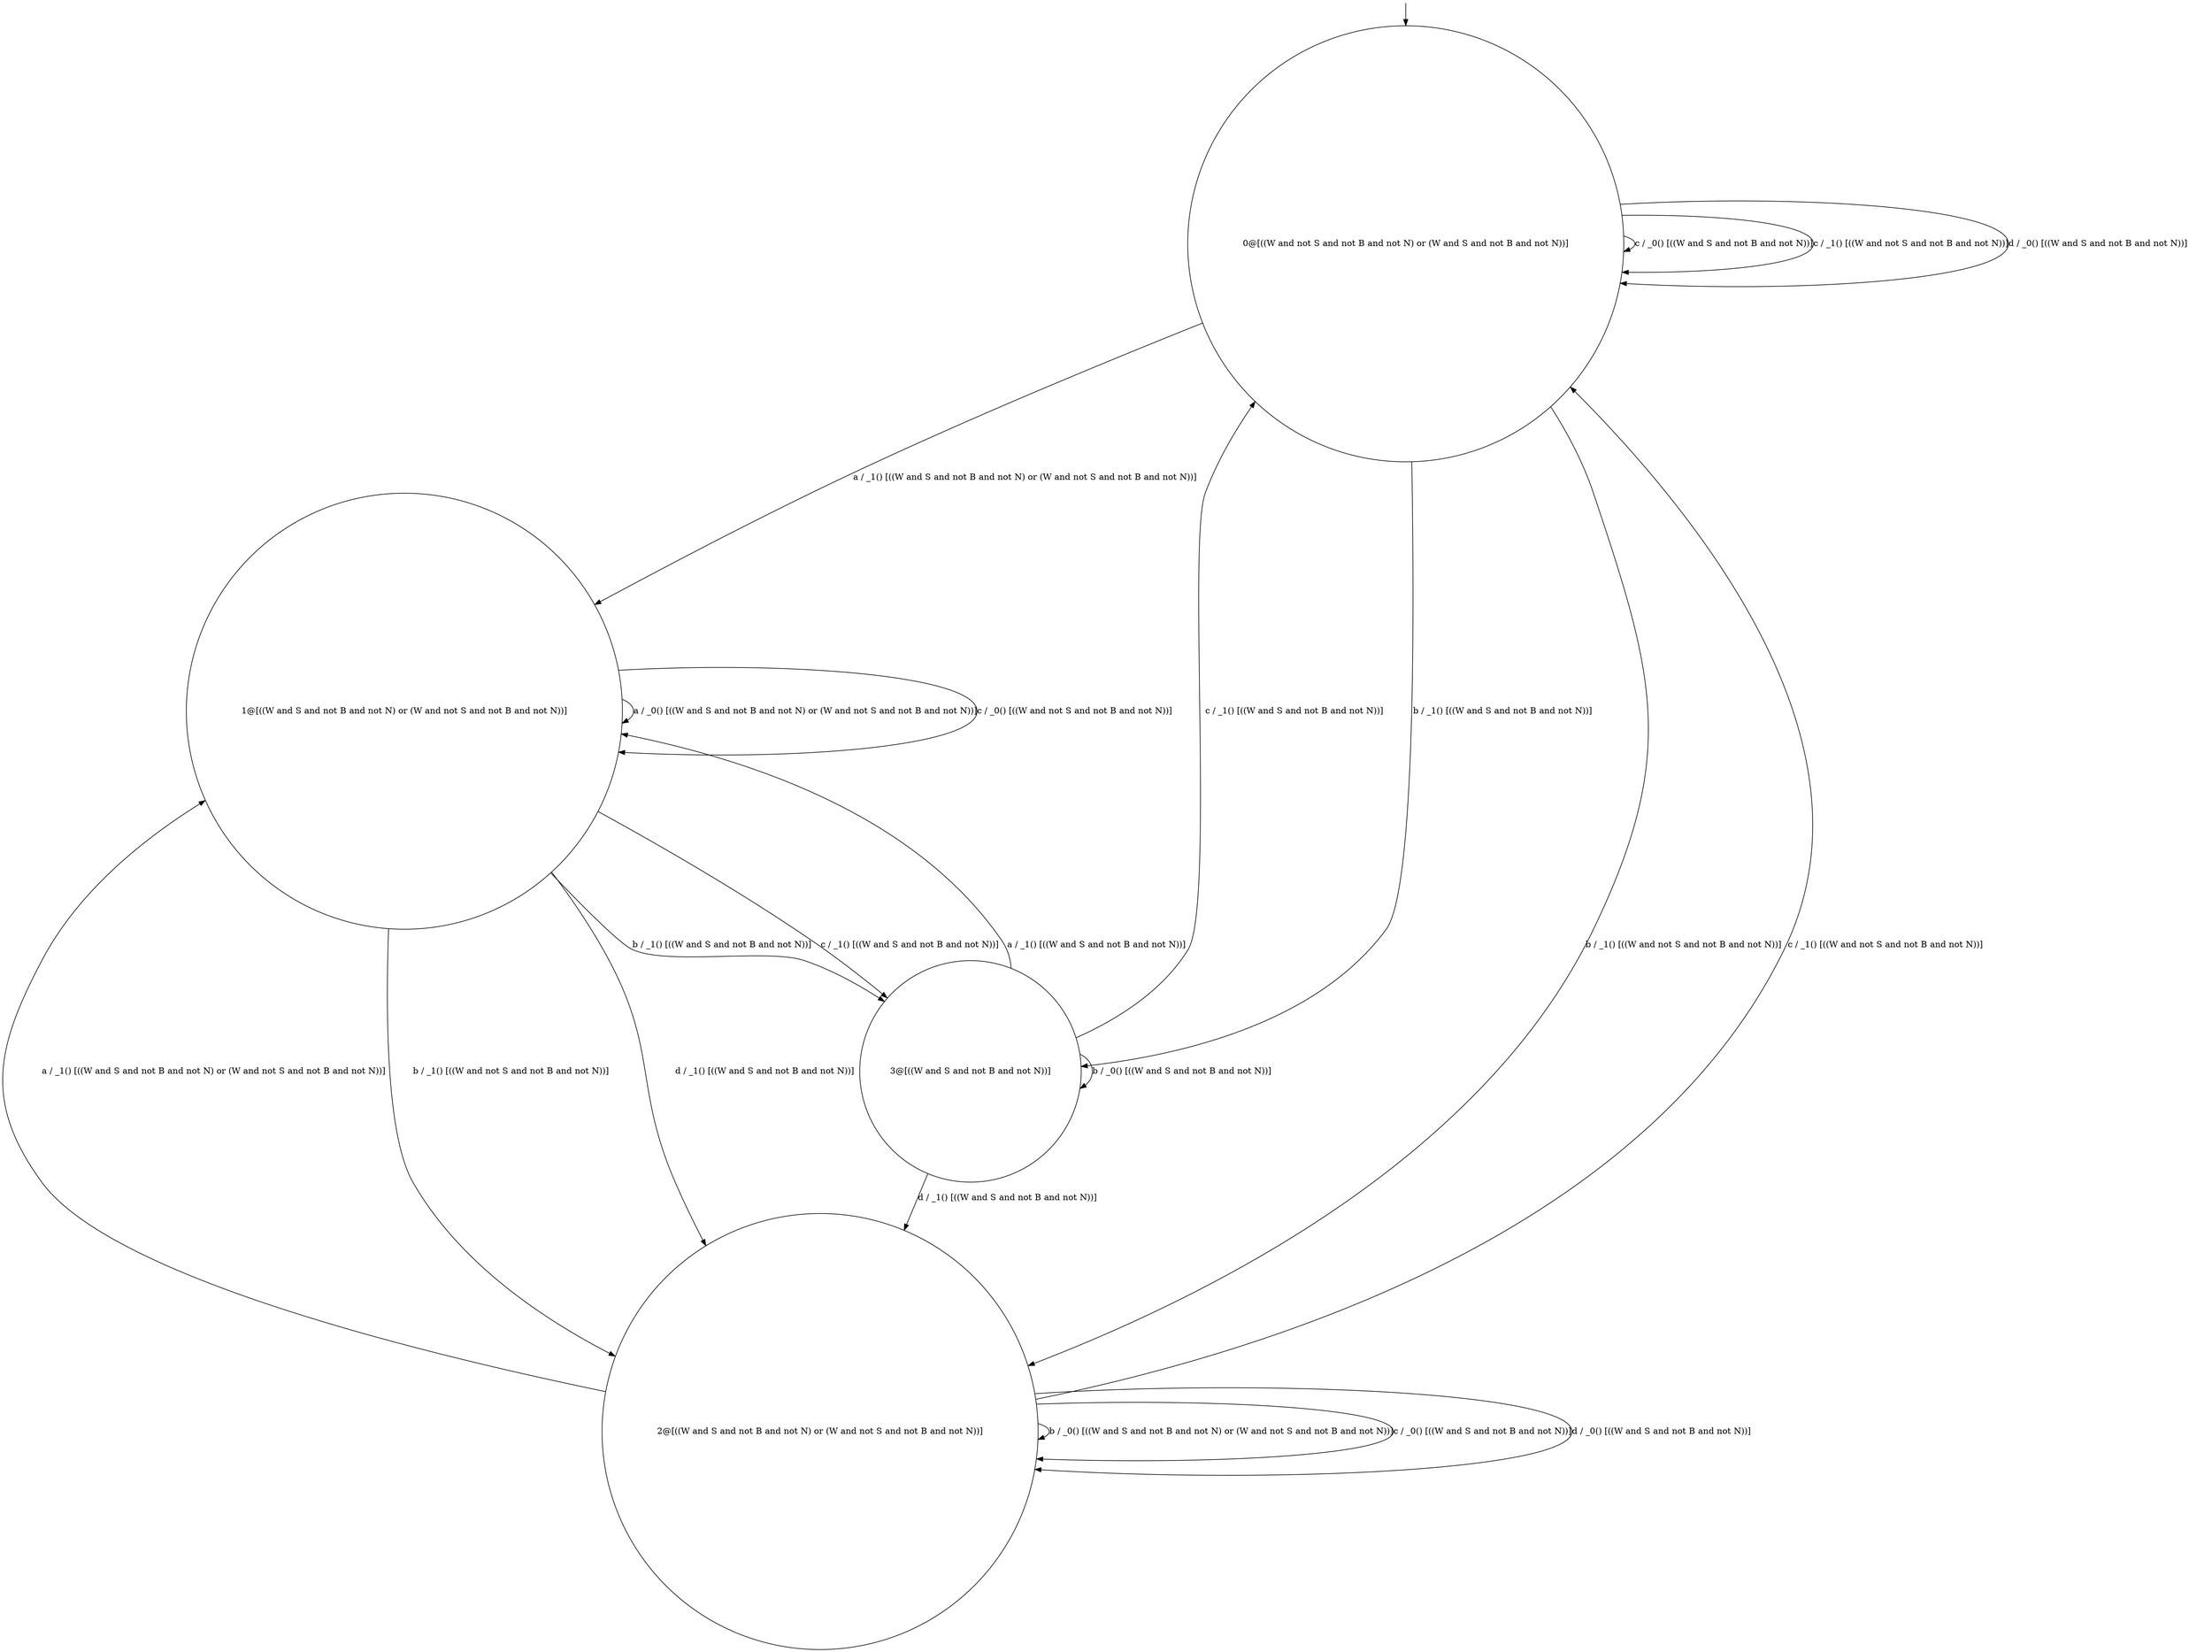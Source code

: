 digraph g {
	edge [lblstyle="above, sloped"];
	s0 [shape="circle" label="0@[((W and not S and not B and not N) or (W and S and not B and not N))]"];
	s1 [shape="circle" label="1@[((W and S and not B and not N) or (W and not S and not B and not N))]"];
	s2 [shape="circle" label="2@[((W and S and not B and not N) or (W and not S and not B and not N))]"];
	s3 [shape="circle" label="3@[((W and S and not B and not N))]"];
	s0 -> s1 [label="a / _1() [((W and S and not B and not N) or (W and not S and not B and not N))]"];
	s0 -> s2 [label="b / _1() [((W and not S and not B and not N))]"];
	s0 -> s3 [label="b / _1() [((W and S and not B and not N))]"];
	s0 -> s0 [label="c / _0() [((W and S and not B and not N))]"];
	s0 -> s0 [label="c / _1() [((W and not S and not B and not N))]"];
	s0 -> s0 [label="d / _0() [((W and S and not B and not N))]"];
	s1 -> s1 [label="a / _0() [((W and S and not B and not N) or (W and not S and not B and not N))]"];
	s1 -> s3 [label="b / _1() [((W and S and not B and not N))]"];
	s1 -> s2 [label="b / _1() [((W and not S and not B and not N))]"];
	s1 -> s3 [label="c / _1() [((W and S and not B and not N))]"];
	s1 -> s1 [label="c / _0() [((W and not S and not B and not N))]"];
	s1 -> s2 [label="d / _1() [((W and S and not B and not N))]"];
	s2 -> s1 [label="a / _1() [((W and S and not B and not N) or (W and not S and not B and not N))]"];
	s2 -> s2 [label="b / _0() [((W and S and not B and not N) or (W and not S and not B and not N))]"];
	s2 -> s0 [label="c / _1() [((W and not S and not B and not N))]"];
	s2 -> s2 [label="c / _0() [((W and S and not B and not N))]"];
	s2 -> s2 [label="d / _0() [((W and S and not B and not N))]"];
	s3 -> s1 [label="a / _1() [((W and S and not B and not N))]"];
	s3 -> s3 [label="b / _0() [((W and S and not B and not N))]"];
	s3 -> s0 [label="c / _1() [((W and S and not B and not N))]"];
	s3 -> s2 [label="d / _1() [((W and S and not B and not N))]"];
	__start0 [label="" shape="none" width="0" height="0"];
	__start0 -> s0;
}